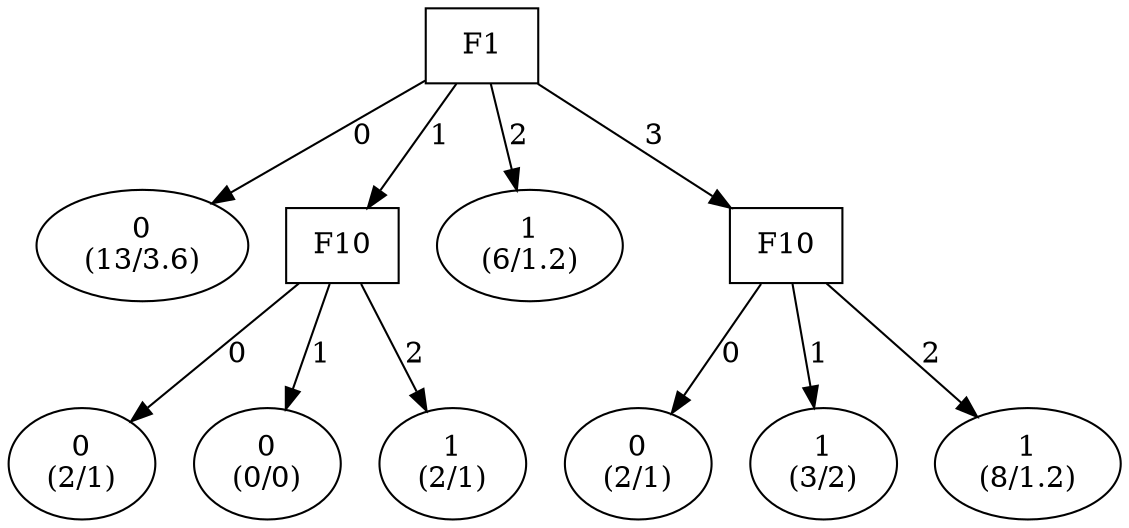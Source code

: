 digraph YaDT {
n0 [ shape=box, label="F1\n"]
n0 -> n1 [label="0"]
n1 [ shape=ellipse, label="0\n(13/3.6)"]
n0 -> n2 [label="1"]
n2 [ shape=box, label="F10\n"]
n2 -> n3 [label="0"]
n3 [ shape=ellipse, label="0\n(2/1)"]
n2 -> n4 [label="1"]
n4 [ shape=ellipse, label="0\n(0/0)"]
n2 -> n5 [label="2"]
n5 [ shape=ellipse, label="1\n(2/1)"]
n0 -> n7 [label="2"]
n7 [ shape=ellipse, label="1\n(6/1.2)"]
n0 -> n8 [label="3"]
n8 [ shape=box, label="F10\n"]
n8 -> n9 [label="0"]
n9 [ shape=ellipse, label="0\n(2/1)"]
n8 -> n10 [label="1"]
n10 [ shape=ellipse, label="1\n(3/2)"]
n8 -> n11 [label="2"]
n11 [ shape=ellipse, label="1\n(8/1.2)"]
}

